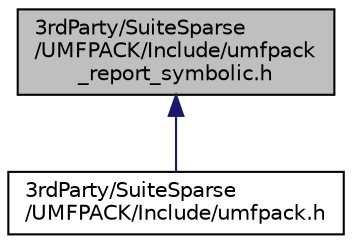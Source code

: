 digraph "3rdParty/SuiteSparse/UMFPACK/Include/umfpack_report_symbolic.h"
{
  edge [fontname="Helvetica",fontsize="10",labelfontname="Helvetica",labelfontsize="10"];
  node [fontname="Helvetica",fontsize="10",shape=record];
  Node1 [label="3rdParty/SuiteSparse\l/UMFPACK/Include/umfpack\l_report_symbolic.h",height=0.2,width=0.4,color="black", fillcolor="grey75", style="filled", fontcolor="black"];
  Node1 -> Node2 [dir="back",color="midnightblue",fontsize="10",style="solid",fontname="Helvetica"];
  Node2 [label="3rdParty/SuiteSparse\l/UMFPACK/Include/umfpack.h",height=0.2,width=0.4,color="black", fillcolor="white", style="filled",URL="$df/d83/3rd_party_2_suite_sparse_2_u_m_f_p_a_c_k_2_include_2umfpack_8h.html"];
}

